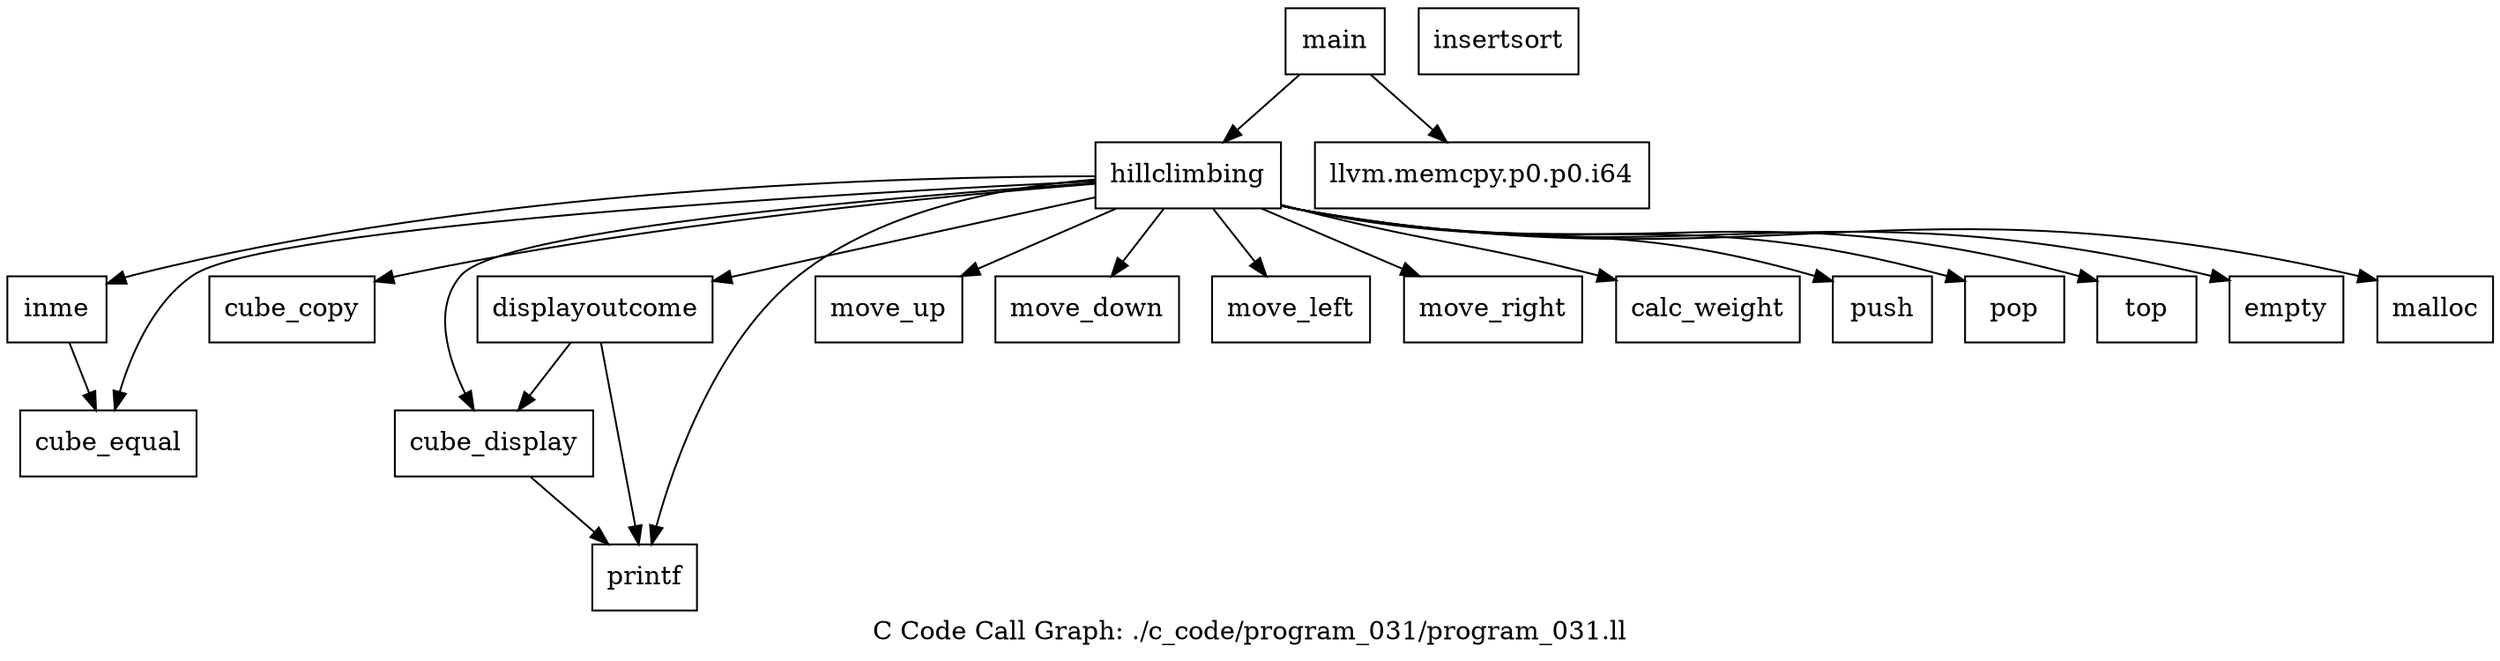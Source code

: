 digraph "C Code Call Graph: ./c_code/program_031/program_031.ll" {
	label="C Code Call Graph: ./c_code/program_031/program_031.ll";

	Node0x55d7ca0c1710 [shape=record,label="{cube_equal}"];
	Node0x55d7ca0c1cc0 [shape=record,label="{cube_copy}"];
	Node0x55d7ca0c2a50 [shape=record,label="{cube_display}"];
	Node0x55d7ca0c2a50 -> Node0x55d7ca0c44d0;
	Node0x55d7ca0c44d0 [shape=record,label="{printf}"];
	Node0x55d7ca0c59f0 [shape=record,label="{move_up}"];
	Node0x55d7ca0c6150 [shape=record,label="{move_down}"];
	Node0x55d7ca0c79a0 [shape=record,label="{move_left}"];
	Node0x55d7ca0c8730 [shape=record,label="{move_right}"];
	Node0x55d7ca0c8d80 [shape=record,label="{calc_weight}"];
	Node0x55d7ca0c9780 [shape=record,label="{push}"];
	Node0x55d7ca0c9e10 [shape=record,label="{pop}"];
	Node0x55d7ca0cb3f0 [shape=record,label="{top}"];
	Node0x55d7ca045ae0 [shape=record,label="{empty}"];
	Node0x55d7ca0c9620 [shape=record,label="{displayoutcome}"];
	Node0x55d7ca0c9620 -> Node0x55d7ca0c2a50;
	Node0x55d7ca0c9620 -> Node0x55d7ca0c44d0;
	Node0x55d7ca0d21f0 [shape=record,label="{inme}"];
	Node0x55d7ca0d21f0 -> Node0x55d7ca0c1710;
	Node0x55d7ca0459e0 [shape=record,label="{insertsort}"];
	Node0x55d7ca0db680 [shape=record,label="{hillclimbing}"];
	Node0x55d7ca0db680 -> Node0x55d7ca0dbc10;
	Node0x55d7ca0db680 -> Node0x55d7ca0c8d80;
	Node0x55d7ca0db680 -> Node0x55d7ca0c1cc0;
	Node0x55d7ca0db680 -> Node0x55d7ca0c9780;
	Node0x55d7ca0db680 -> Node0x55d7ca045ae0;
	Node0x55d7ca0db680 -> Node0x55d7ca0cb3f0;
	Node0x55d7ca0db680 -> Node0x55d7ca0c2a50;
	Node0x55d7ca0db680 -> Node0x55d7ca0c44d0;
	Node0x55d7ca0db680 -> Node0x55d7ca0c1710;
	Node0x55d7ca0db680 -> Node0x55d7ca0c9620;
	Node0x55d7ca0db680 -> Node0x55d7ca0c9e10;
	Node0x55d7ca0db680 -> Node0x55d7ca0d21f0;
	Node0x55d7ca0db680 -> Node0x55d7ca0c59f0;
	Node0x55d7ca0db680 -> Node0x55d7ca0c8730;
	Node0x55d7ca0db680 -> Node0x55d7ca0c79a0;
	Node0x55d7ca0db680 -> Node0x55d7ca0c6150;
	Node0x55d7ca0dbc10 [shape=record,label="{malloc}"];
	Node0x55d7ca0dbd40 [shape=record,label="{main}"];
	Node0x55d7ca0dbd40 -> Node0x55d7ca0dbdc0;
	Node0x55d7ca0dbd40 -> Node0x55d7ca0db680;
	Node0x55d7ca0dbdc0 [shape=record,label="{llvm.memcpy.p0.p0.i64}"];
}

